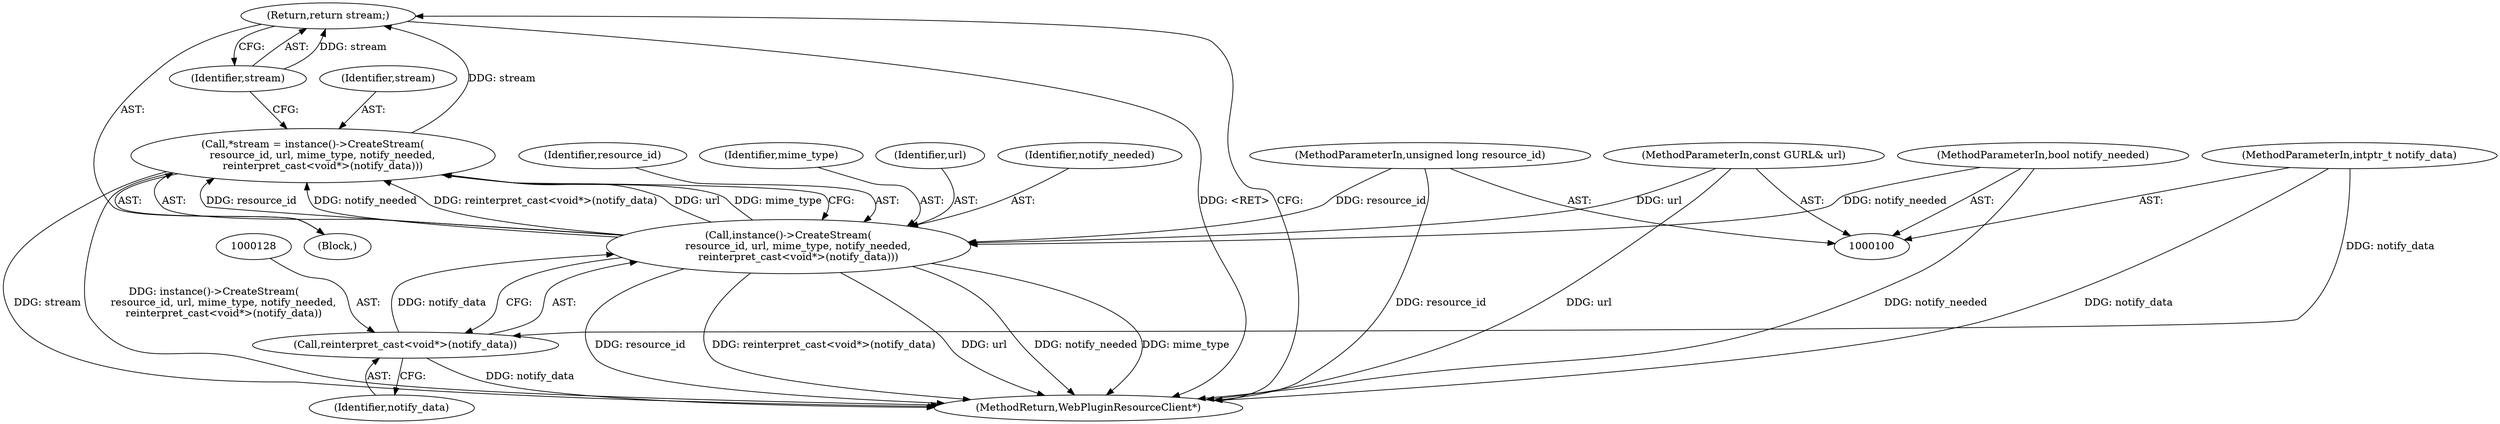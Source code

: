 digraph "1_Chrome_ea3d1d84be3d6f97bf50e76511c9e26af6895533_9@pointer" {
"1000130" [label="(Return,return stream;)"];
"1000131" [label="(Identifier,stream)"];
"1000120" [label="(Call,*stream = instance()->CreateStream(\n      resource_id, url, mime_type, notify_needed,\n      reinterpret_cast<void*>(notify_data)))"];
"1000122" [label="(Call,instance()->CreateStream(\n      resource_id, url, mime_type, notify_needed,\n      reinterpret_cast<void*>(notify_data)))"];
"1000101" [label="(MethodParameterIn,unsigned long resource_id)"];
"1000102" [label="(MethodParameterIn,const GURL& url)"];
"1000103" [label="(MethodParameterIn,bool notify_needed)"];
"1000127" [label="(Call,reinterpret_cast<void*>(notify_data))"];
"1000104" [label="(MethodParameterIn,intptr_t notify_data)"];
"1000127" [label="(Call,reinterpret_cast<void*>(notify_data))"];
"1000130" [label="(Return,return stream;)"];
"1000123" [label="(Identifier,resource_id)"];
"1000125" [label="(Identifier,mime_type)"];
"1000103" [label="(MethodParameterIn,bool notify_needed)"];
"1000131" [label="(Identifier,stream)"];
"1000120" [label="(Call,*stream = instance()->CreateStream(\n      resource_id, url, mime_type, notify_needed,\n      reinterpret_cast<void*>(notify_data)))"];
"1000132" [label="(MethodReturn,WebPluginResourceClient*)"];
"1000122" [label="(Call,instance()->CreateStream(\n      resource_id, url, mime_type, notify_needed,\n      reinterpret_cast<void*>(notify_data)))"];
"1000101" [label="(MethodParameterIn,unsigned long resource_id)"];
"1000129" [label="(Identifier,notify_data)"];
"1000124" [label="(Identifier,url)"];
"1000104" [label="(MethodParameterIn,intptr_t notify_data)"];
"1000121" [label="(Identifier,stream)"];
"1000102" [label="(MethodParameterIn,const GURL& url)"];
"1000126" [label="(Identifier,notify_needed)"];
"1000106" [label="(Block,)"];
"1000130" -> "1000106"  [label="AST: "];
"1000130" -> "1000131"  [label="CFG: "];
"1000131" -> "1000130"  [label="AST: "];
"1000132" -> "1000130"  [label="CFG: "];
"1000130" -> "1000132"  [label="DDG: <RET>"];
"1000131" -> "1000130"  [label="DDG: stream"];
"1000120" -> "1000130"  [label="DDG: stream"];
"1000131" -> "1000120"  [label="CFG: "];
"1000120" -> "1000106"  [label="AST: "];
"1000120" -> "1000122"  [label="CFG: "];
"1000121" -> "1000120"  [label="AST: "];
"1000122" -> "1000120"  [label="AST: "];
"1000120" -> "1000132"  [label="DDG: instance()->CreateStream(\n      resource_id, url, mime_type, notify_needed,\n      reinterpret_cast<void*>(notify_data))"];
"1000120" -> "1000132"  [label="DDG: stream"];
"1000122" -> "1000120"  [label="DDG: resource_id"];
"1000122" -> "1000120"  [label="DDG: notify_needed"];
"1000122" -> "1000120"  [label="DDG: reinterpret_cast<void*>(notify_data)"];
"1000122" -> "1000120"  [label="DDG: url"];
"1000122" -> "1000120"  [label="DDG: mime_type"];
"1000122" -> "1000127"  [label="CFG: "];
"1000123" -> "1000122"  [label="AST: "];
"1000124" -> "1000122"  [label="AST: "];
"1000125" -> "1000122"  [label="AST: "];
"1000126" -> "1000122"  [label="AST: "];
"1000127" -> "1000122"  [label="AST: "];
"1000122" -> "1000132"  [label="DDG: notify_needed"];
"1000122" -> "1000132"  [label="DDG: mime_type"];
"1000122" -> "1000132"  [label="DDG: resource_id"];
"1000122" -> "1000132"  [label="DDG: reinterpret_cast<void*>(notify_data)"];
"1000122" -> "1000132"  [label="DDG: url"];
"1000101" -> "1000122"  [label="DDG: resource_id"];
"1000102" -> "1000122"  [label="DDG: url"];
"1000103" -> "1000122"  [label="DDG: notify_needed"];
"1000127" -> "1000122"  [label="DDG: notify_data"];
"1000101" -> "1000100"  [label="AST: "];
"1000101" -> "1000132"  [label="DDG: resource_id"];
"1000102" -> "1000100"  [label="AST: "];
"1000102" -> "1000132"  [label="DDG: url"];
"1000103" -> "1000100"  [label="AST: "];
"1000103" -> "1000132"  [label="DDG: notify_needed"];
"1000127" -> "1000129"  [label="CFG: "];
"1000128" -> "1000127"  [label="AST: "];
"1000129" -> "1000127"  [label="AST: "];
"1000127" -> "1000132"  [label="DDG: notify_data"];
"1000104" -> "1000127"  [label="DDG: notify_data"];
"1000104" -> "1000100"  [label="AST: "];
"1000104" -> "1000132"  [label="DDG: notify_data"];
}
